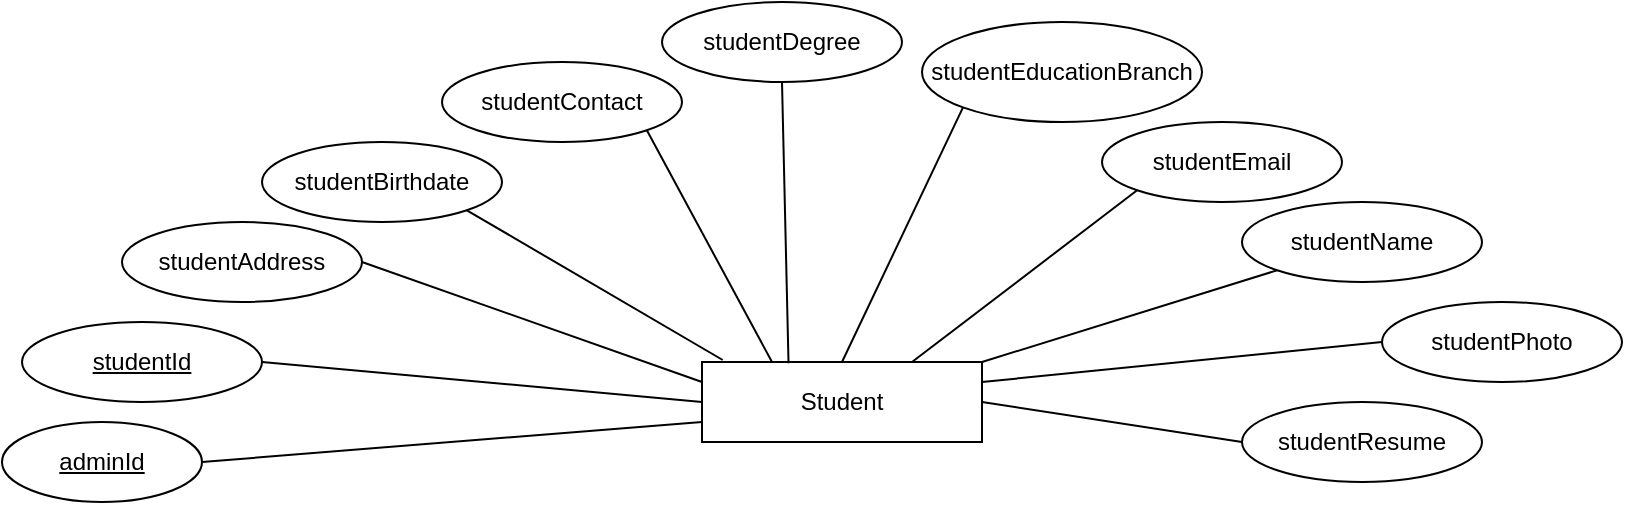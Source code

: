 <mxfile version="18.1.1" type="github">
  <diagram id="R2lEEEUBdFMjLlhIrx00" name="Page-1">
    <mxGraphModel dx="1888" dy="539" grid="1" gridSize="10" guides="1" tooltips="1" connect="1" arrows="1" fold="1" page="1" pageScale="1" pageWidth="850" pageHeight="1100" math="0" shadow="0" extFonts="Permanent Marker^https://fonts.googleapis.com/css?family=Permanent+Marker">
      <root>
        <mxCell id="0" />
        <mxCell id="1" parent="0" />
        <mxCell id="Cz0Fd0L8Cuyesp5xmP6k-1" value="Student" style="rounded=0;whiteSpace=wrap;html=1;" vertex="1" parent="1">
          <mxGeometry x="60" y="200" width="140" height="40" as="geometry" />
        </mxCell>
        <mxCell id="Cz0Fd0L8Cuyesp5xmP6k-5" value="studentName" style="ellipse;whiteSpace=wrap;html=1;" vertex="1" parent="1">
          <mxGeometry x="330" y="120" width="120" height="40" as="geometry" />
        </mxCell>
        <mxCell id="Cz0Fd0L8Cuyesp5xmP6k-6" value="studentEmail" style="ellipse;whiteSpace=wrap;html=1;" vertex="1" parent="1">
          <mxGeometry x="260" y="80" width="120" height="40" as="geometry" />
        </mxCell>
        <mxCell id="Cz0Fd0L8Cuyesp5xmP6k-7" value="studentEducationBranch" style="ellipse;whiteSpace=wrap;html=1;" vertex="1" parent="1">
          <mxGeometry x="170" y="30" width="140" height="50" as="geometry" />
        </mxCell>
        <mxCell id="Cz0Fd0L8Cuyesp5xmP6k-8" value="studentDegree" style="ellipse;whiteSpace=wrap;html=1;" vertex="1" parent="1">
          <mxGeometry x="40" y="20" width="120" height="40" as="geometry" />
        </mxCell>
        <mxCell id="Cz0Fd0L8Cuyesp5xmP6k-9" value="studentContact" style="ellipse;whiteSpace=wrap;html=1;" vertex="1" parent="1">
          <mxGeometry x="-70" y="50" width="120" height="40" as="geometry" />
        </mxCell>
        <mxCell id="Cz0Fd0L8Cuyesp5xmP6k-10" value="studentBirthdate" style="ellipse;whiteSpace=wrap;html=1;" vertex="1" parent="1">
          <mxGeometry x="-160" y="90" width="120" height="40" as="geometry" />
        </mxCell>
        <mxCell id="Cz0Fd0L8Cuyesp5xmP6k-11" value="studentAddress" style="ellipse;whiteSpace=wrap;html=1;" vertex="1" parent="1">
          <mxGeometry x="-230" y="130" width="120" height="40" as="geometry" />
        </mxCell>
        <mxCell id="Cz0Fd0L8Cuyesp5xmP6k-13" value="" style="endArrow=none;html=1;rounded=0;entryX=0.5;entryY=1;entryDx=0;entryDy=0;exitX=0.309;exitY=0.015;exitDx=0;exitDy=0;exitPerimeter=0;" edge="1" parent="1" source="Cz0Fd0L8Cuyesp5xmP6k-1" target="Cz0Fd0L8Cuyesp5xmP6k-8">
          <mxGeometry width="50" height="50" relative="1" as="geometry">
            <mxPoint x="190" y="170" as="sourcePoint" />
            <mxPoint x="240" y="120" as="targetPoint" />
          </mxGeometry>
        </mxCell>
        <mxCell id="Cz0Fd0L8Cuyesp5xmP6k-14" value="" style="endArrow=none;html=1;rounded=0;entryX=0;entryY=1;entryDx=0;entryDy=0;exitX=0.5;exitY=0;exitDx=0;exitDy=0;" edge="1" parent="1" source="Cz0Fd0L8Cuyesp5xmP6k-1" target="Cz0Fd0L8Cuyesp5xmP6k-7">
          <mxGeometry width="50" height="50" relative="1" as="geometry">
            <mxPoint x="200" y="180" as="sourcePoint" />
            <mxPoint x="220" y="130" as="targetPoint" />
          </mxGeometry>
        </mxCell>
        <mxCell id="Cz0Fd0L8Cuyesp5xmP6k-15" value="" style="endArrow=none;html=1;rounded=0;entryX=0;entryY=1;entryDx=0;entryDy=0;exitX=0.75;exitY=0;exitDx=0;exitDy=0;" edge="1" parent="1" source="Cz0Fd0L8Cuyesp5xmP6k-1" target="Cz0Fd0L8Cuyesp5xmP6k-6">
          <mxGeometry width="50" height="50" relative="1" as="geometry">
            <mxPoint x="210" y="190" as="sourcePoint" />
            <mxPoint x="260" y="140" as="targetPoint" />
          </mxGeometry>
        </mxCell>
        <mxCell id="Cz0Fd0L8Cuyesp5xmP6k-16" value="" style="endArrow=none;html=1;rounded=0;entryX=1;entryY=0.5;entryDx=0;entryDy=0;exitX=0;exitY=0.75;exitDx=0;exitDy=0;" edge="1" parent="1" source="Cz0Fd0L8Cuyesp5xmP6k-1">
          <mxGeometry width="50" height="50" relative="1" as="geometry">
            <mxPoint x="220" y="200" as="sourcePoint" />
            <mxPoint x="-190" y="250" as="targetPoint" />
          </mxGeometry>
        </mxCell>
        <mxCell id="Cz0Fd0L8Cuyesp5xmP6k-18" value="" style="endArrow=none;html=1;rounded=0;entryX=1;entryY=0.5;entryDx=0;entryDy=0;exitX=0;exitY=0.5;exitDx=0;exitDy=0;" edge="1" parent="1" source="Cz0Fd0L8Cuyesp5xmP6k-1">
          <mxGeometry width="50" height="50" relative="1" as="geometry">
            <mxPoint x="240" y="220" as="sourcePoint" />
            <mxPoint x="-160" y="200" as="targetPoint" />
          </mxGeometry>
        </mxCell>
        <mxCell id="Cz0Fd0L8Cuyesp5xmP6k-19" value="" style="endArrow=none;html=1;rounded=0;entryX=0;entryY=1;entryDx=0;entryDy=0;exitX=1;exitY=0;exitDx=0;exitDy=0;exitPerimeter=0;" edge="1" parent="1" source="Cz0Fd0L8Cuyesp5xmP6k-1" target="Cz0Fd0L8Cuyesp5xmP6k-5">
          <mxGeometry width="50" height="50" relative="1" as="geometry">
            <mxPoint x="250" y="230" as="sourcePoint" />
            <mxPoint x="300" y="180" as="targetPoint" />
          </mxGeometry>
        </mxCell>
        <mxCell id="Cz0Fd0L8Cuyesp5xmP6k-20" value="" style="endArrow=none;html=1;rounded=0;entryX=1;entryY=0.5;entryDx=0;entryDy=0;exitX=0;exitY=0.25;exitDx=0;exitDy=0;" edge="1" parent="1" source="Cz0Fd0L8Cuyesp5xmP6k-1" target="Cz0Fd0L8Cuyesp5xmP6k-11">
          <mxGeometry width="50" height="50" relative="1" as="geometry">
            <mxPoint x="260" y="240" as="sourcePoint" />
            <mxPoint x="310" y="190" as="targetPoint" />
          </mxGeometry>
        </mxCell>
        <mxCell id="Cz0Fd0L8Cuyesp5xmP6k-21" value="" style="endArrow=none;html=1;rounded=0;entryX=1;entryY=1;entryDx=0;entryDy=0;exitX=0.074;exitY=-0.025;exitDx=0;exitDy=0;exitPerimeter=0;" edge="1" parent="1" source="Cz0Fd0L8Cuyesp5xmP6k-1" target="Cz0Fd0L8Cuyesp5xmP6k-10">
          <mxGeometry width="50" height="50" relative="1" as="geometry">
            <mxPoint x="270" y="250" as="sourcePoint" />
            <mxPoint x="320" y="200" as="targetPoint" />
          </mxGeometry>
        </mxCell>
        <mxCell id="Cz0Fd0L8Cuyesp5xmP6k-22" value="" style="endArrow=none;html=1;rounded=0;entryX=1;entryY=1;entryDx=0;entryDy=0;exitX=0.25;exitY=0;exitDx=0;exitDy=0;" edge="1" parent="1" source="Cz0Fd0L8Cuyesp5xmP6k-1" target="Cz0Fd0L8Cuyesp5xmP6k-9">
          <mxGeometry width="50" height="50" relative="1" as="geometry">
            <mxPoint x="280" y="260" as="sourcePoint" />
            <mxPoint x="330" y="210" as="targetPoint" />
          </mxGeometry>
        </mxCell>
        <mxCell id="Cz0Fd0L8Cuyesp5xmP6k-23" value="studentId" style="ellipse;whiteSpace=wrap;html=1;align=center;fontStyle=4;" vertex="1" parent="1">
          <mxGeometry x="-280" y="180" width="120" height="40" as="geometry" />
        </mxCell>
        <mxCell id="Cz0Fd0L8Cuyesp5xmP6k-24" value="studentResume" style="ellipse;whiteSpace=wrap;html=1;" vertex="1" parent="1">
          <mxGeometry x="330" y="220" width="120" height="40" as="geometry" />
        </mxCell>
        <mxCell id="Cz0Fd0L8Cuyesp5xmP6k-25" value="studentPhoto" style="ellipse;whiteSpace=wrap;html=1;" vertex="1" parent="1">
          <mxGeometry x="400" y="170" width="120" height="40" as="geometry" />
        </mxCell>
        <mxCell id="Cz0Fd0L8Cuyesp5xmP6k-26" value="" style="endArrow=none;html=1;rounded=0;exitX=1;exitY=0.5;exitDx=0;exitDy=0;entryX=0;entryY=0.5;entryDx=0;entryDy=0;" edge="1" parent="1" source="Cz0Fd0L8Cuyesp5xmP6k-1" target="Cz0Fd0L8Cuyesp5xmP6k-24">
          <mxGeometry width="50" height="50" relative="1" as="geometry">
            <mxPoint x="190" y="170" as="sourcePoint" />
            <mxPoint x="320" y="230" as="targetPoint" />
          </mxGeometry>
        </mxCell>
        <mxCell id="Cz0Fd0L8Cuyesp5xmP6k-27" value="" style="endArrow=none;html=1;rounded=0;entryX=0;entryY=0.5;entryDx=0;entryDy=0;exitX=1;exitY=0.25;exitDx=0;exitDy=0;" edge="1" parent="1" source="Cz0Fd0L8Cuyesp5xmP6k-1" target="Cz0Fd0L8Cuyesp5xmP6k-25">
          <mxGeometry width="50" height="50" relative="1" as="geometry">
            <mxPoint x="200" y="180" as="sourcePoint" />
            <mxPoint x="250" y="130" as="targetPoint" />
          </mxGeometry>
        </mxCell>
        <mxCell id="Cz0Fd0L8Cuyesp5xmP6k-28" value="adminId" style="ellipse;whiteSpace=wrap;html=1;align=center;fontStyle=4;" vertex="1" parent="1">
          <mxGeometry x="-290" y="230" width="100" height="40" as="geometry" />
        </mxCell>
      </root>
    </mxGraphModel>
  </diagram>
</mxfile>
